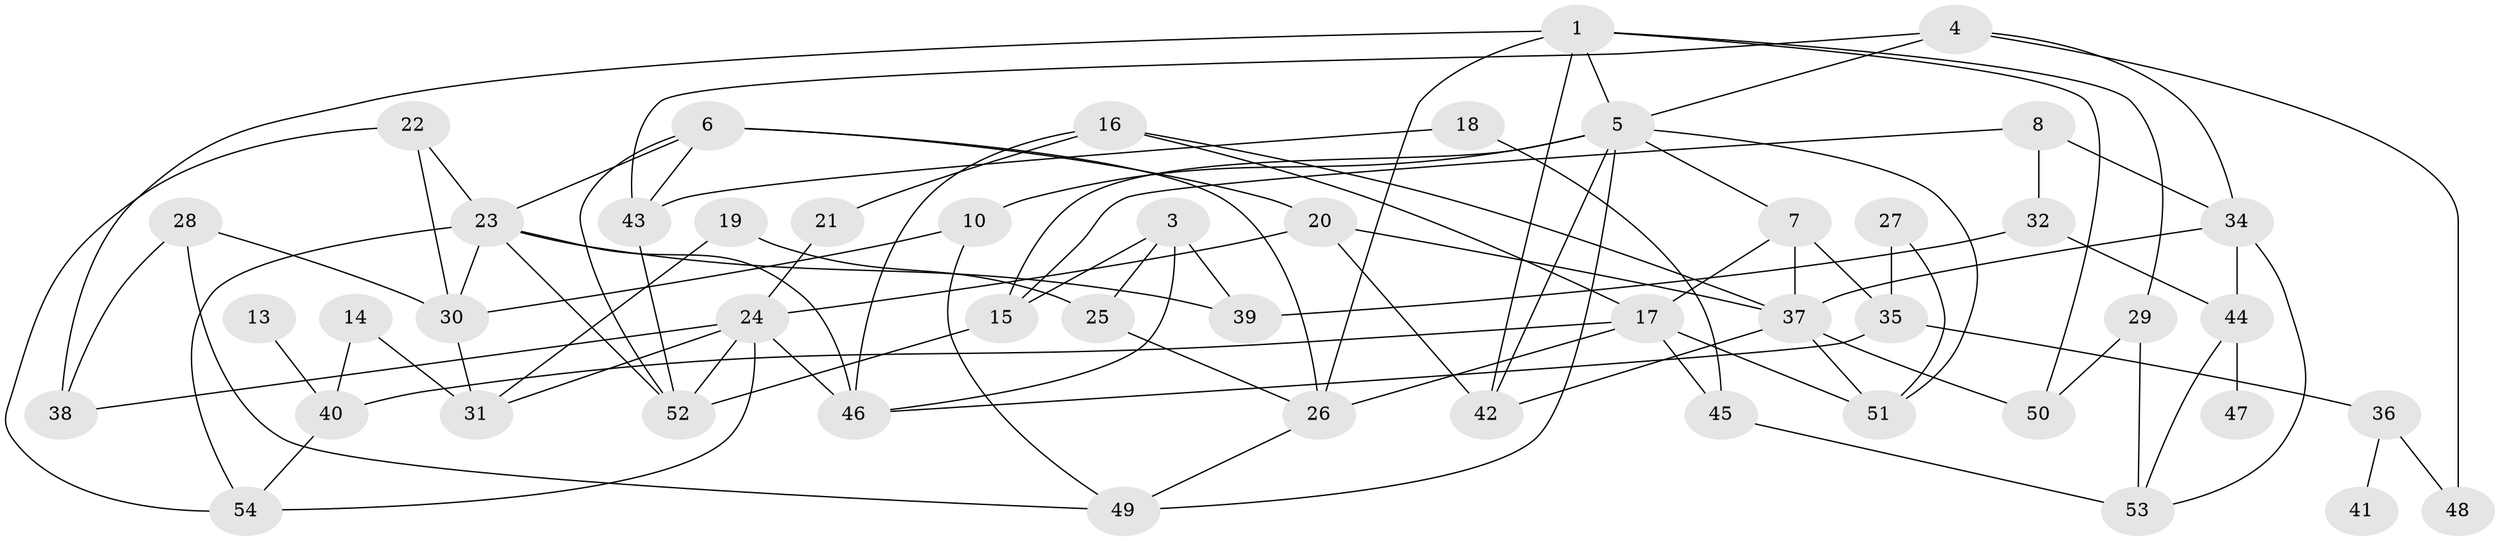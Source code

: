 // original degree distribution, {1: 0.22727272727272727, 2: 0.19090909090909092, 4: 0.18181818181818182, 3: 0.20909090909090908, 6: 0.05454545454545454, 5: 0.09090909090909091, 0: 0.045454545454545456}
// Generated by graph-tools (version 1.1) at 2025/00/03/09/25 03:00:55]
// undirected, 49 vertices, 93 edges
graph export_dot {
graph [start="1"]
  node [color=gray90,style=filled];
  1;
  3;
  4;
  5;
  6;
  7;
  8;
  10;
  13;
  14;
  15;
  16;
  17;
  18;
  19;
  20;
  21;
  22;
  23;
  24;
  25;
  26;
  27;
  28;
  29;
  30;
  31;
  32;
  34;
  35;
  36;
  37;
  38;
  39;
  40;
  41;
  42;
  43;
  44;
  45;
  46;
  47;
  48;
  49;
  50;
  51;
  52;
  53;
  54;
  1 -- 5 [weight=1.0];
  1 -- 26 [weight=1.0];
  1 -- 29 [weight=1.0];
  1 -- 38 [weight=1.0];
  1 -- 42 [weight=1.0];
  1 -- 50 [weight=1.0];
  3 -- 15 [weight=1.0];
  3 -- 25 [weight=1.0];
  3 -- 39 [weight=1.0];
  3 -- 46 [weight=2.0];
  4 -- 5 [weight=1.0];
  4 -- 34 [weight=1.0];
  4 -- 43 [weight=1.0];
  4 -- 48 [weight=1.0];
  5 -- 7 [weight=1.0];
  5 -- 10 [weight=1.0];
  5 -- 15 [weight=1.0];
  5 -- 42 [weight=1.0];
  5 -- 49 [weight=1.0];
  5 -- 51 [weight=1.0];
  6 -- 20 [weight=1.0];
  6 -- 23 [weight=1.0];
  6 -- 26 [weight=1.0];
  6 -- 43 [weight=1.0];
  6 -- 52 [weight=1.0];
  7 -- 17 [weight=1.0];
  7 -- 35 [weight=1.0];
  7 -- 37 [weight=1.0];
  8 -- 15 [weight=1.0];
  8 -- 32 [weight=1.0];
  8 -- 34 [weight=1.0];
  10 -- 30 [weight=1.0];
  10 -- 49 [weight=1.0];
  13 -- 40 [weight=1.0];
  14 -- 31 [weight=1.0];
  14 -- 40 [weight=1.0];
  15 -- 52 [weight=1.0];
  16 -- 17 [weight=1.0];
  16 -- 21 [weight=1.0];
  16 -- 37 [weight=1.0];
  16 -- 46 [weight=1.0];
  17 -- 26 [weight=1.0];
  17 -- 40 [weight=1.0];
  17 -- 45 [weight=1.0];
  17 -- 51 [weight=1.0];
  18 -- 43 [weight=1.0];
  18 -- 45 [weight=1.0];
  19 -- 25 [weight=1.0];
  19 -- 31 [weight=1.0];
  20 -- 24 [weight=1.0];
  20 -- 37 [weight=1.0];
  20 -- 42 [weight=1.0];
  21 -- 24 [weight=1.0];
  22 -- 23 [weight=1.0];
  22 -- 30 [weight=1.0];
  22 -- 54 [weight=1.0];
  23 -- 30 [weight=1.0];
  23 -- 39 [weight=1.0];
  23 -- 46 [weight=1.0];
  23 -- 52 [weight=1.0];
  23 -- 54 [weight=1.0];
  24 -- 31 [weight=1.0];
  24 -- 38 [weight=1.0];
  24 -- 46 [weight=1.0];
  24 -- 52 [weight=1.0];
  24 -- 54 [weight=1.0];
  25 -- 26 [weight=1.0];
  26 -- 49 [weight=1.0];
  27 -- 35 [weight=1.0];
  27 -- 51 [weight=1.0];
  28 -- 30 [weight=1.0];
  28 -- 38 [weight=1.0];
  28 -- 49 [weight=1.0];
  29 -- 50 [weight=1.0];
  29 -- 53 [weight=1.0];
  30 -- 31 [weight=1.0];
  32 -- 39 [weight=1.0];
  32 -- 44 [weight=1.0];
  34 -- 37 [weight=1.0];
  34 -- 44 [weight=1.0];
  34 -- 53 [weight=1.0];
  35 -- 36 [weight=1.0];
  35 -- 46 [weight=1.0];
  36 -- 41 [weight=1.0];
  36 -- 48 [weight=1.0];
  37 -- 42 [weight=1.0];
  37 -- 50 [weight=1.0];
  37 -- 51 [weight=1.0];
  40 -- 54 [weight=1.0];
  43 -- 52 [weight=1.0];
  44 -- 47 [weight=1.0];
  44 -- 53 [weight=1.0];
  45 -- 53 [weight=1.0];
}
